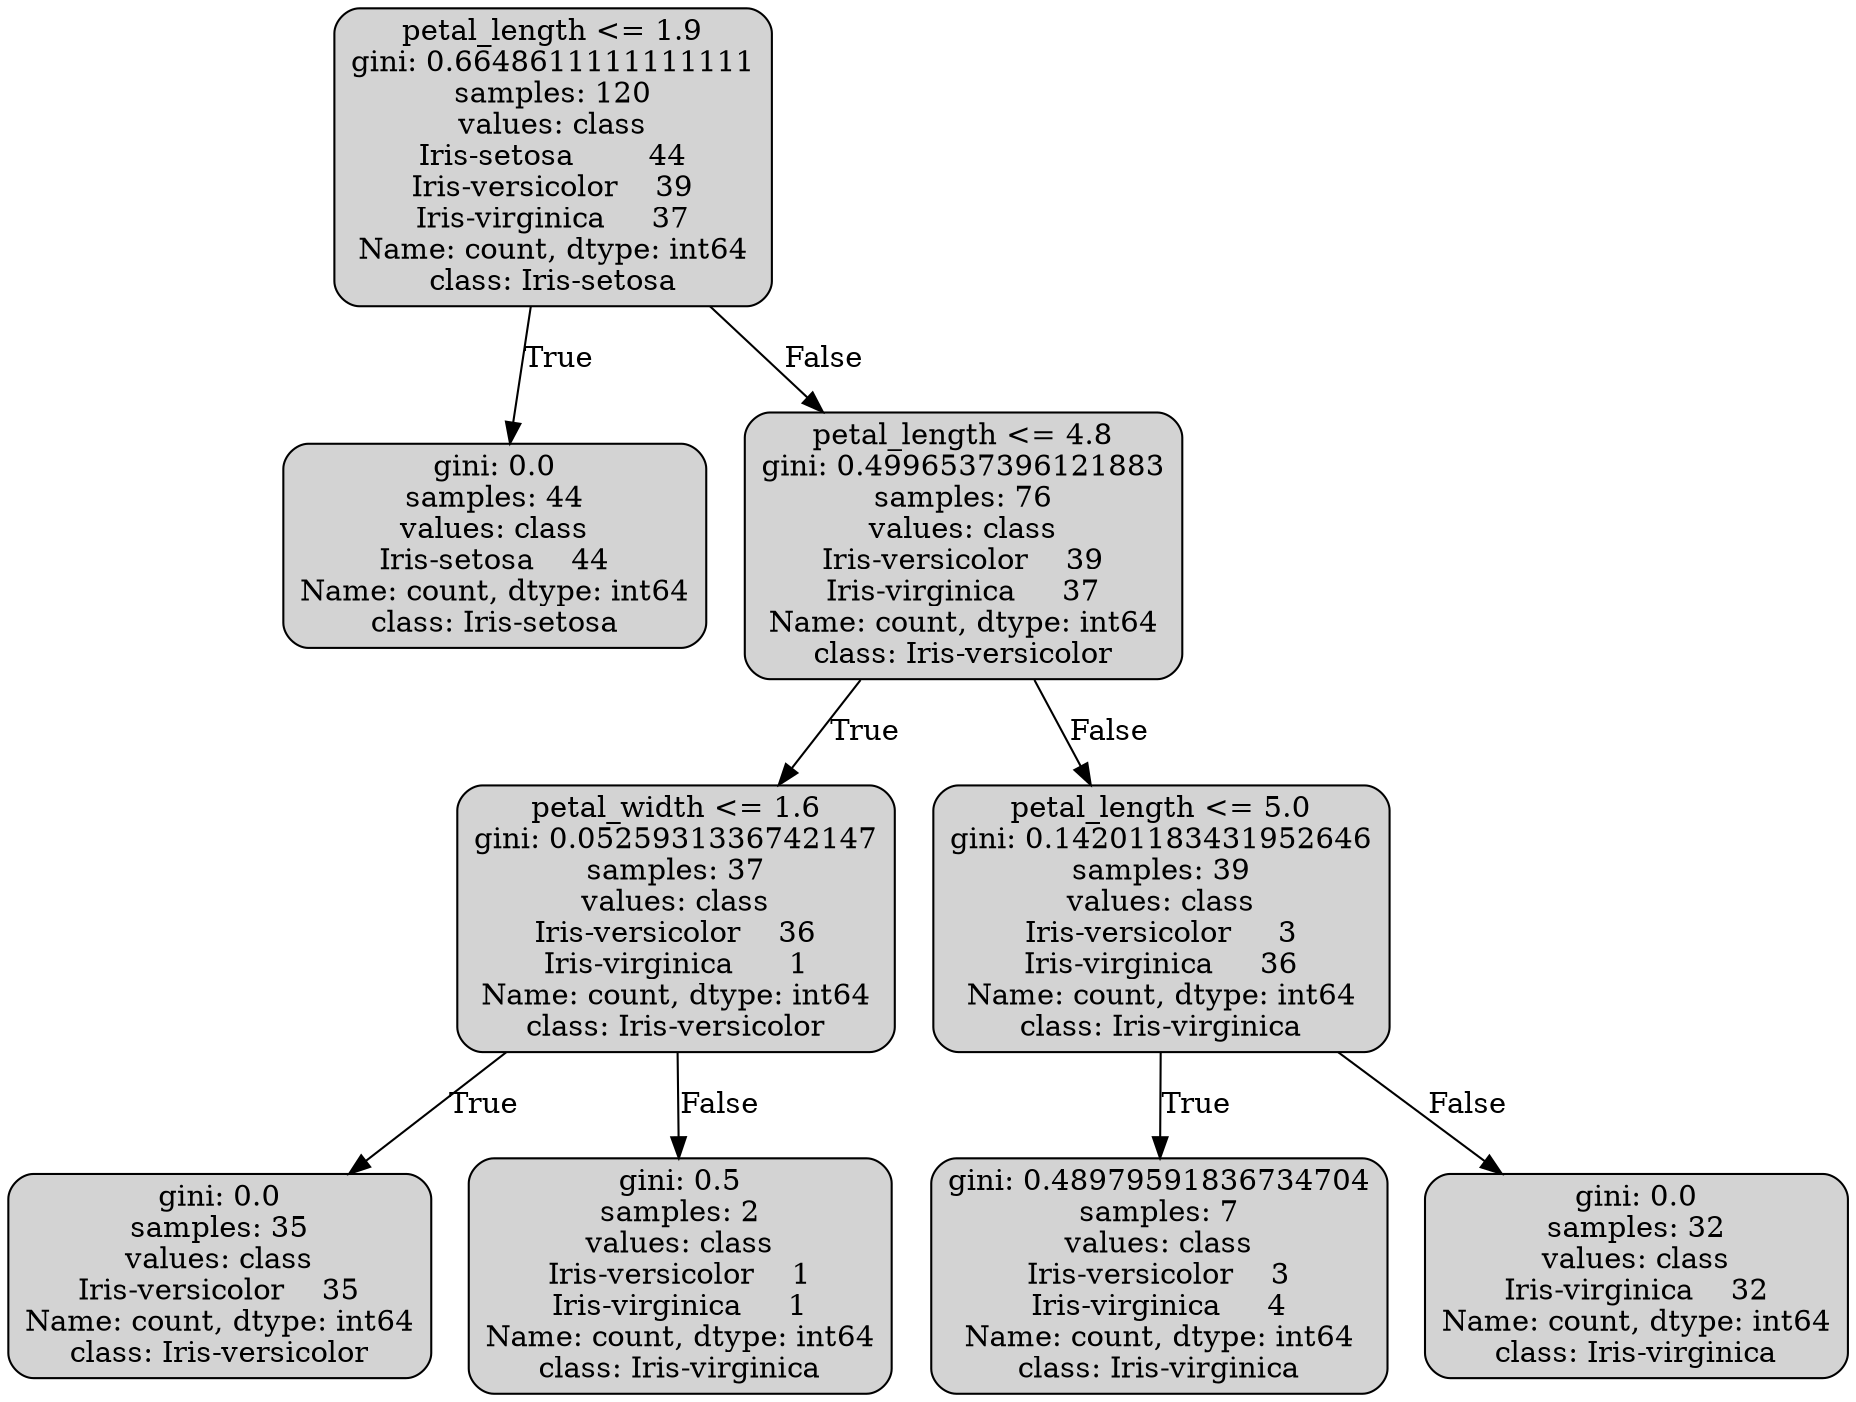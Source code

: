 // Tree
digraph {
	0 [label="petal_length <= 1.9
gini: 0.6648611111111111
samples: 120
values: class
Iris-setosa        44
Iris-versicolor    39
Iris-virginica     37
Name: count, dtype: int64
class: Iris-setosa
" shape=box style="filled, rounded"]
	1 [label="gini: 0.0
samples: 44
values: class
Iris-setosa    44
Name: count, dtype: int64
class: Iris-setosa
" shape=box style="filled, rounded"]
	2 [label="petal_length <= 4.8
gini: 0.4996537396121883
samples: 76
values: class
Iris-versicolor    39
Iris-virginica     37
Name: count, dtype: int64
class: Iris-versicolor
" shape=box style="filled, rounded"]
	5 [label="petal_width <= 1.6
gini: 0.0525931336742147
samples: 37
values: class
Iris-versicolor    36
Iris-virginica      1
Name: count, dtype: int64
class: Iris-versicolor
" shape=box style="filled, rounded"]
	11 [label="gini: 0.0
samples: 35
values: class
Iris-versicolor    35
Name: count, dtype: int64
class: Iris-versicolor
" shape=box style="filled, rounded"]
	12 [label="gini: 0.5
samples: 2
values: class
Iris-versicolor    1
Iris-virginica     1
Name: count, dtype: int64
class: Iris-virginica
" shape=box style="filled, rounded"]
	5 -> 11 [label=True]
	5 -> 12 [label=False]
	6 [label="petal_length <= 5.0
gini: 0.14201183431952646
samples: 39
values: class
Iris-versicolor     3
Iris-virginica     36
Name: count, dtype: int64
class: Iris-virginica
" shape=box style="filled, rounded"]
	13 [label="gini: 0.48979591836734704
samples: 7
values: class
Iris-versicolor    3
Iris-virginica     4
Name: count, dtype: int64
class: Iris-virginica
" shape=box style="filled, rounded"]
	14 [label="gini: 0.0
samples: 32
values: class
Iris-virginica    32
Name: count, dtype: int64
class: Iris-virginica
" shape=box style="filled, rounded"]
	6 -> 13 [label=True]
	6 -> 14 [label=False]
	2 -> 5 [label=True]
	2 -> 6 [label=False]
	0 -> 1 [label=True]
	0 -> 2 [label=False]
}
